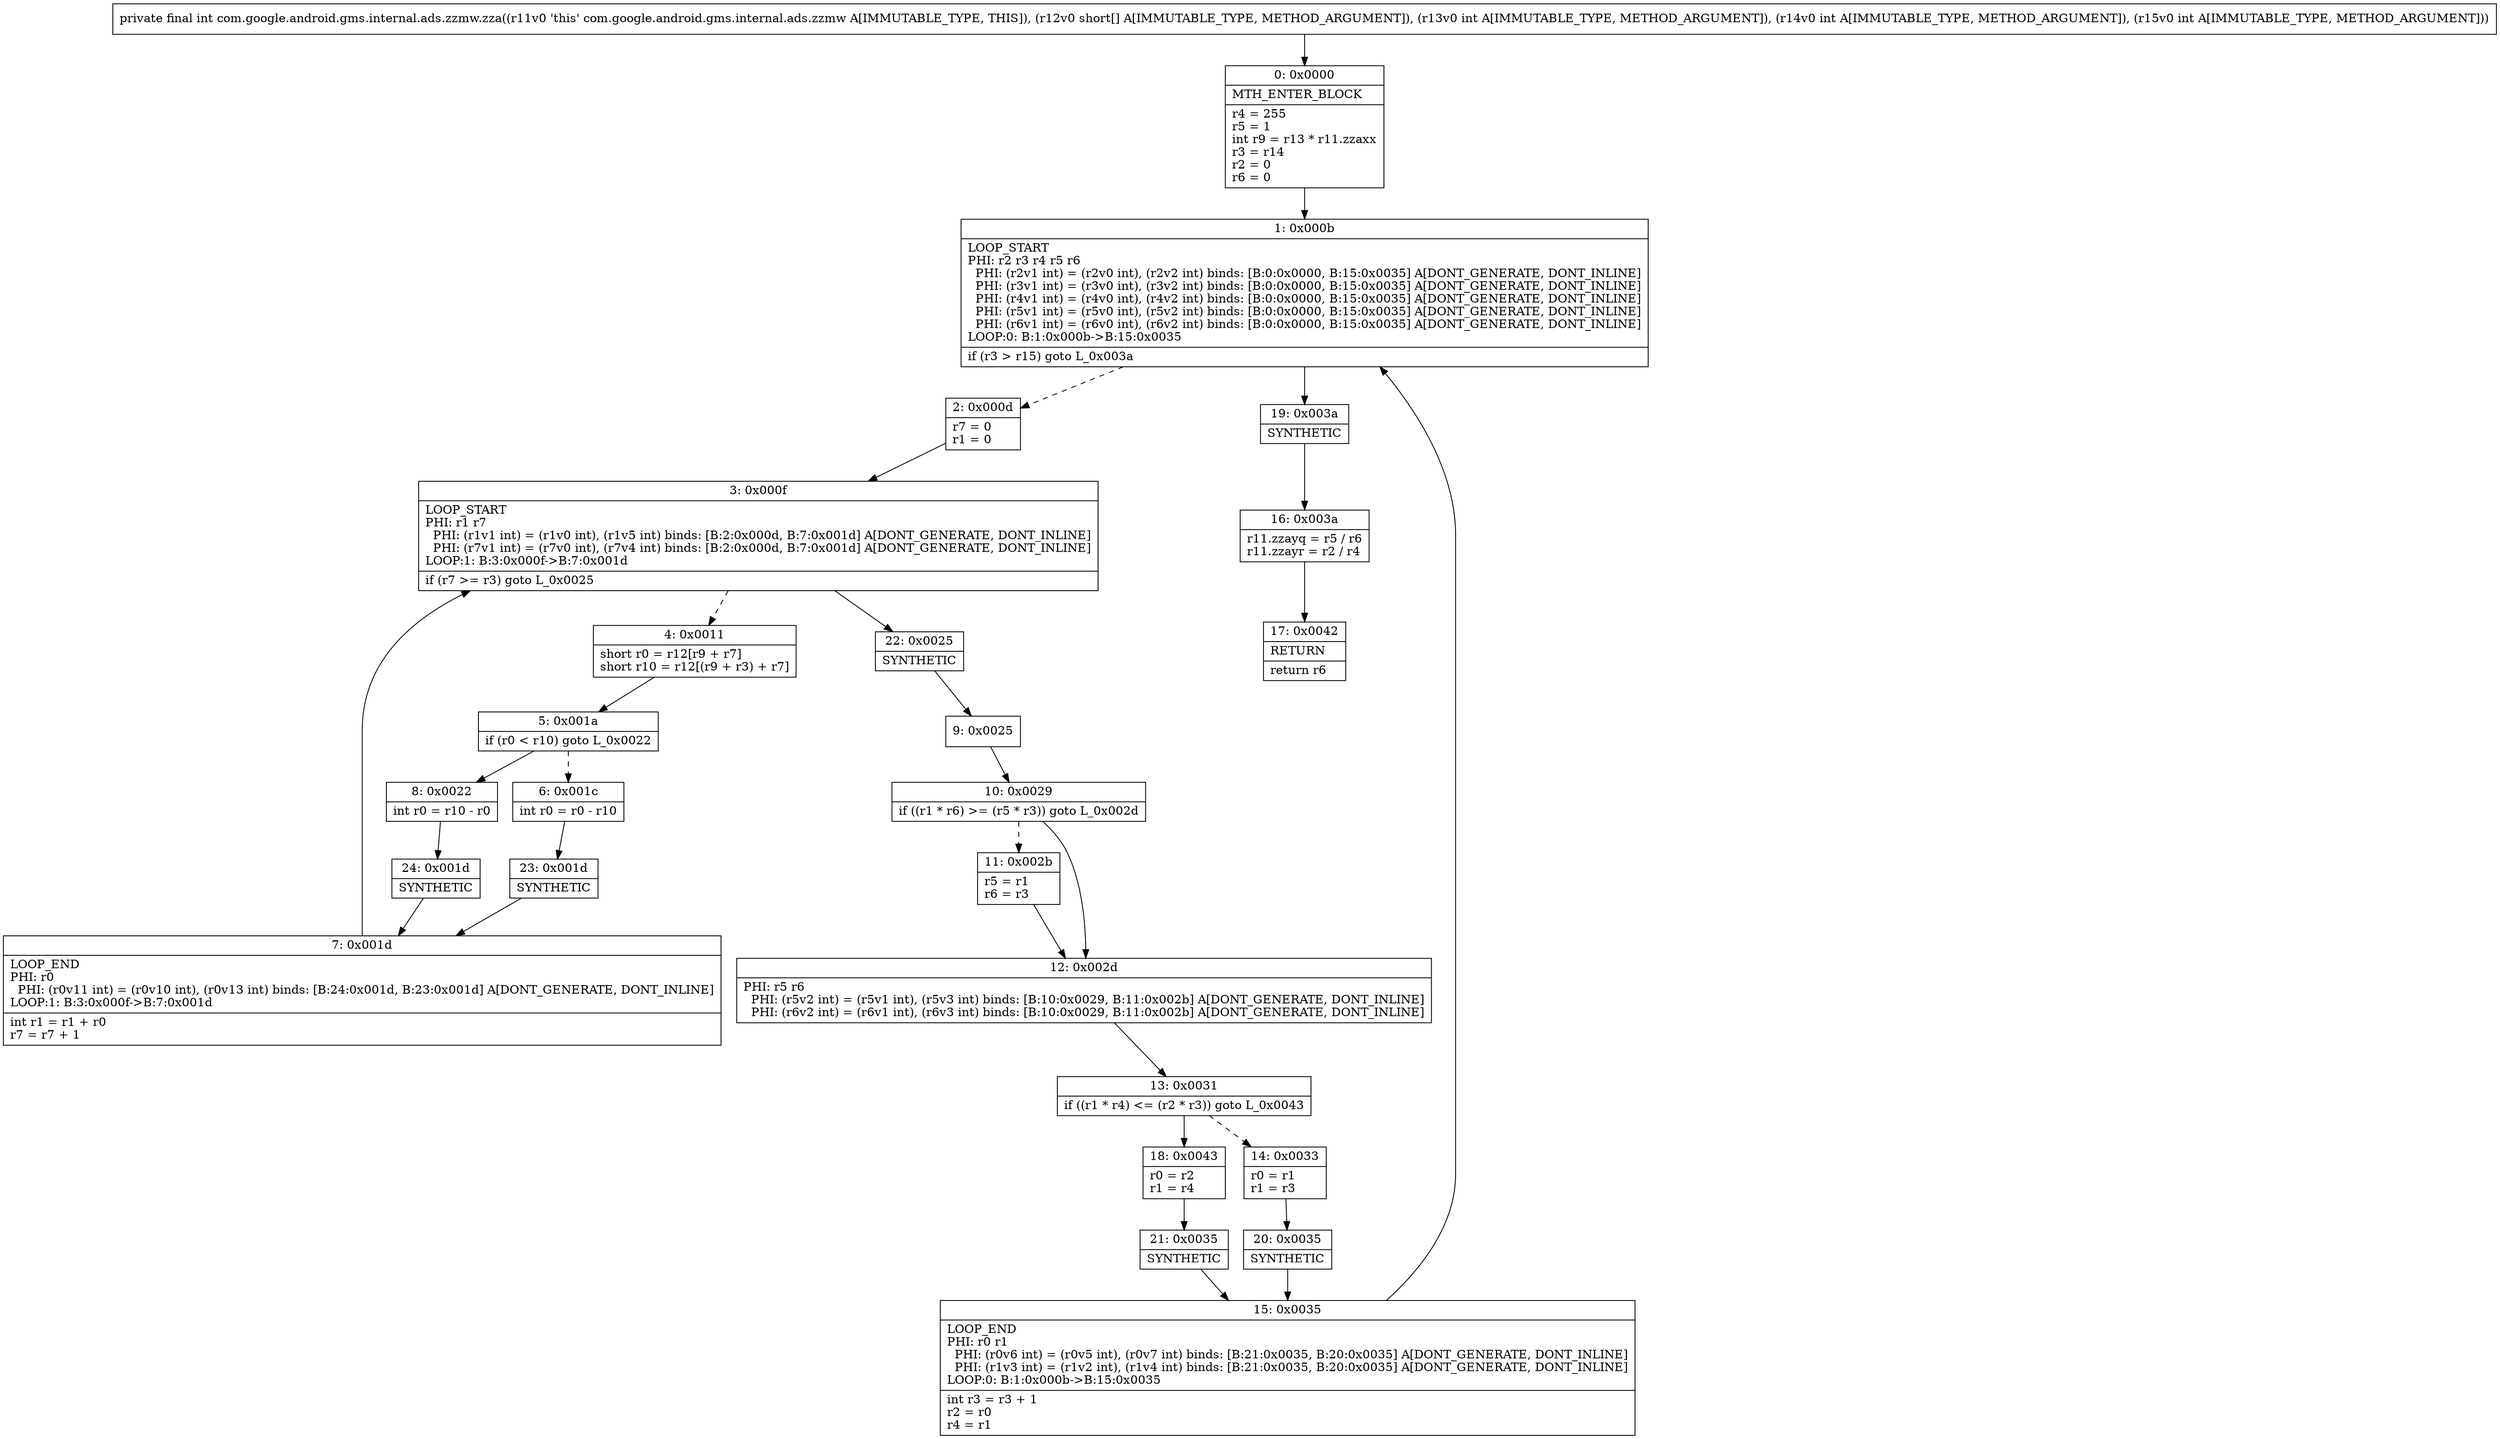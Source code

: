 digraph "CFG forcom.google.android.gms.internal.ads.zzmw.zza([SIII)I" {
Node_0 [shape=record,label="{0\:\ 0x0000|MTH_ENTER_BLOCK\l|r4 = 255\lr5 = 1\lint r9 = r13 * r11.zzaxx\lr3 = r14\lr2 = 0\lr6 = 0\l}"];
Node_1 [shape=record,label="{1\:\ 0x000b|LOOP_START\lPHI: r2 r3 r4 r5 r6 \l  PHI: (r2v1 int) = (r2v0 int), (r2v2 int) binds: [B:0:0x0000, B:15:0x0035] A[DONT_GENERATE, DONT_INLINE]\l  PHI: (r3v1 int) = (r3v0 int), (r3v2 int) binds: [B:0:0x0000, B:15:0x0035] A[DONT_GENERATE, DONT_INLINE]\l  PHI: (r4v1 int) = (r4v0 int), (r4v2 int) binds: [B:0:0x0000, B:15:0x0035] A[DONT_GENERATE, DONT_INLINE]\l  PHI: (r5v1 int) = (r5v0 int), (r5v2 int) binds: [B:0:0x0000, B:15:0x0035] A[DONT_GENERATE, DONT_INLINE]\l  PHI: (r6v1 int) = (r6v0 int), (r6v2 int) binds: [B:0:0x0000, B:15:0x0035] A[DONT_GENERATE, DONT_INLINE]\lLOOP:0: B:1:0x000b\-\>B:15:0x0035\l|if (r3 \> r15) goto L_0x003a\l}"];
Node_2 [shape=record,label="{2\:\ 0x000d|r7 = 0\lr1 = 0\l}"];
Node_3 [shape=record,label="{3\:\ 0x000f|LOOP_START\lPHI: r1 r7 \l  PHI: (r1v1 int) = (r1v0 int), (r1v5 int) binds: [B:2:0x000d, B:7:0x001d] A[DONT_GENERATE, DONT_INLINE]\l  PHI: (r7v1 int) = (r7v0 int), (r7v4 int) binds: [B:2:0x000d, B:7:0x001d] A[DONT_GENERATE, DONT_INLINE]\lLOOP:1: B:3:0x000f\-\>B:7:0x001d\l|if (r7 \>= r3) goto L_0x0025\l}"];
Node_4 [shape=record,label="{4\:\ 0x0011|short r0 = r12[r9 + r7]\lshort r10 = r12[(r9 + r3) + r7]\l}"];
Node_5 [shape=record,label="{5\:\ 0x001a|if (r0 \< r10) goto L_0x0022\l}"];
Node_6 [shape=record,label="{6\:\ 0x001c|int r0 = r0 \- r10\l}"];
Node_7 [shape=record,label="{7\:\ 0x001d|LOOP_END\lPHI: r0 \l  PHI: (r0v11 int) = (r0v10 int), (r0v13 int) binds: [B:24:0x001d, B:23:0x001d] A[DONT_GENERATE, DONT_INLINE]\lLOOP:1: B:3:0x000f\-\>B:7:0x001d\l|int r1 = r1 + r0\lr7 = r7 + 1\l}"];
Node_8 [shape=record,label="{8\:\ 0x0022|int r0 = r10 \- r0\l}"];
Node_9 [shape=record,label="{9\:\ 0x0025}"];
Node_10 [shape=record,label="{10\:\ 0x0029|if ((r1 * r6) \>= (r5 * r3)) goto L_0x002d\l}"];
Node_11 [shape=record,label="{11\:\ 0x002b|r5 = r1\lr6 = r3\l}"];
Node_12 [shape=record,label="{12\:\ 0x002d|PHI: r5 r6 \l  PHI: (r5v2 int) = (r5v1 int), (r5v3 int) binds: [B:10:0x0029, B:11:0x002b] A[DONT_GENERATE, DONT_INLINE]\l  PHI: (r6v2 int) = (r6v1 int), (r6v3 int) binds: [B:10:0x0029, B:11:0x002b] A[DONT_GENERATE, DONT_INLINE]\l}"];
Node_13 [shape=record,label="{13\:\ 0x0031|if ((r1 * r4) \<= (r2 * r3)) goto L_0x0043\l}"];
Node_14 [shape=record,label="{14\:\ 0x0033|r0 = r1\lr1 = r3\l}"];
Node_15 [shape=record,label="{15\:\ 0x0035|LOOP_END\lPHI: r0 r1 \l  PHI: (r0v6 int) = (r0v5 int), (r0v7 int) binds: [B:21:0x0035, B:20:0x0035] A[DONT_GENERATE, DONT_INLINE]\l  PHI: (r1v3 int) = (r1v2 int), (r1v4 int) binds: [B:21:0x0035, B:20:0x0035] A[DONT_GENERATE, DONT_INLINE]\lLOOP:0: B:1:0x000b\-\>B:15:0x0035\l|int r3 = r3 + 1\lr2 = r0\lr4 = r1\l}"];
Node_16 [shape=record,label="{16\:\ 0x003a|r11.zzayq = r5 \/ r6\lr11.zzayr = r2 \/ r4\l}"];
Node_17 [shape=record,label="{17\:\ 0x0042|RETURN\l|return r6\l}"];
Node_18 [shape=record,label="{18\:\ 0x0043|r0 = r2\lr1 = r4\l}"];
Node_19 [shape=record,label="{19\:\ 0x003a|SYNTHETIC\l}"];
Node_20 [shape=record,label="{20\:\ 0x0035|SYNTHETIC\l}"];
Node_21 [shape=record,label="{21\:\ 0x0035|SYNTHETIC\l}"];
Node_22 [shape=record,label="{22\:\ 0x0025|SYNTHETIC\l}"];
Node_23 [shape=record,label="{23\:\ 0x001d|SYNTHETIC\l}"];
Node_24 [shape=record,label="{24\:\ 0x001d|SYNTHETIC\l}"];
MethodNode[shape=record,label="{private final int com.google.android.gms.internal.ads.zzmw.zza((r11v0 'this' com.google.android.gms.internal.ads.zzmw A[IMMUTABLE_TYPE, THIS]), (r12v0 short[] A[IMMUTABLE_TYPE, METHOD_ARGUMENT]), (r13v0 int A[IMMUTABLE_TYPE, METHOD_ARGUMENT]), (r14v0 int A[IMMUTABLE_TYPE, METHOD_ARGUMENT]), (r15v0 int A[IMMUTABLE_TYPE, METHOD_ARGUMENT])) }"];
MethodNode -> Node_0;
Node_0 -> Node_1;
Node_1 -> Node_2[style=dashed];
Node_1 -> Node_19;
Node_2 -> Node_3;
Node_3 -> Node_4[style=dashed];
Node_3 -> Node_22;
Node_4 -> Node_5;
Node_5 -> Node_6[style=dashed];
Node_5 -> Node_8;
Node_6 -> Node_23;
Node_7 -> Node_3;
Node_8 -> Node_24;
Node_9 -> Node_10;
Node_10 -> Node_11[style=dashed];
Node_10 -> Node_12;
Node_11 -> Node_12;
Node_12 -> Node_13;
Node_13 -> Node_14[style=dashed];
Node_13 -> Node_18;
Node_14 -> Node_20;
Node_15 -> Node_1;
Node_16 -> Node_17;
Node_18 -> Node_21;
Node_19 -> Node_16;
Node_20 -> Node_15;
Node_21 -> Node_15;
Node_22 -> Node_9;
Node_23 -> Node_7;
Node_24 -> Node_7;
}

